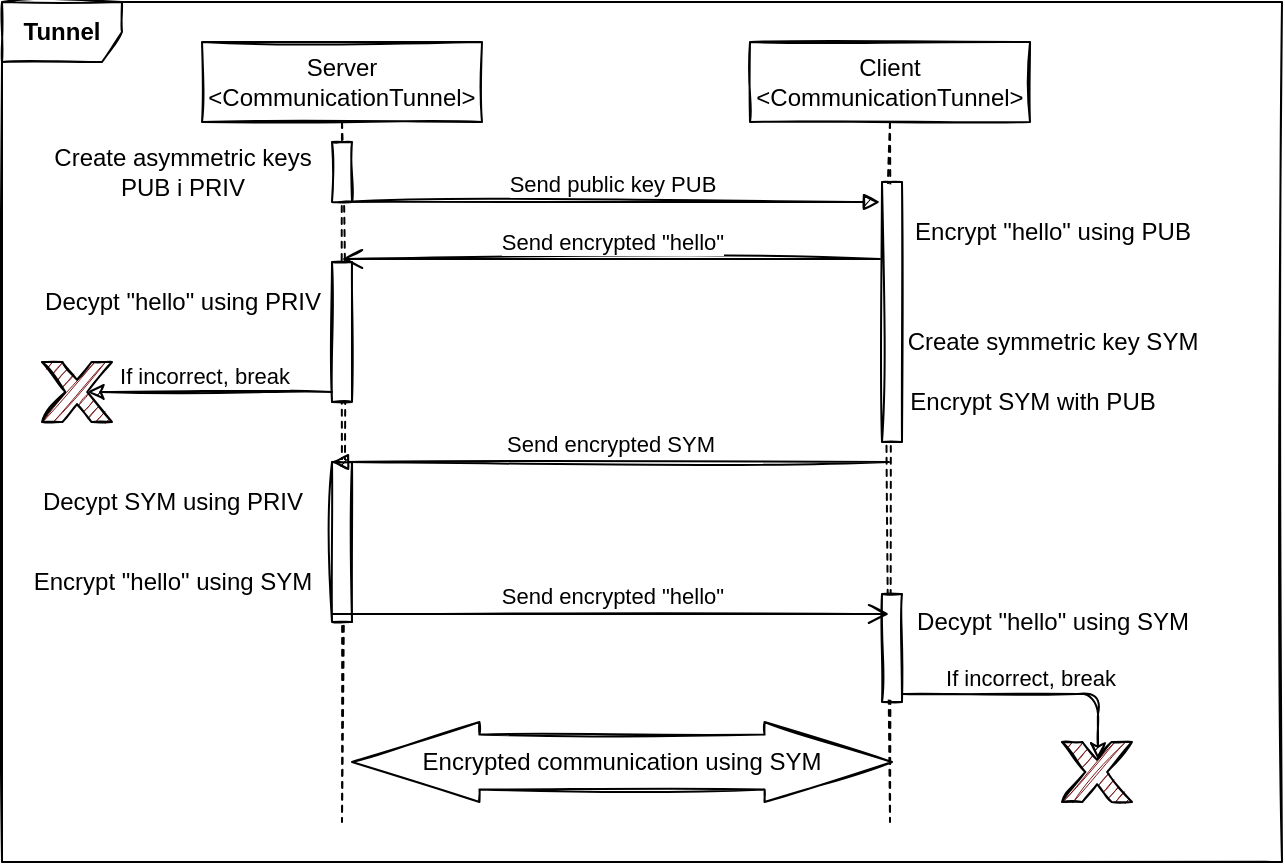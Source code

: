<mxfile>
    <diagram id="PN6B1Rz_rMgw5LY3mmQa" name="Diagram">
        <mxGraphModel dx="762" dy="676" grid="1" gridSize="10" guides="1" tooltips="1" connect="1" arrows="1" fold="1" page="1" pageScale="1" pageWidth="827" pageHeight="1169" background="none" math="0" shadow="0">
            <root>
                <mxCell id="0"/>
                <mxCell id="1" parent="0"/>
                <mxCell id="2" value="&lt;b&gt;Tunnel&lt;/b&gt;" style="shape=umlFrame;whiteSpace=wrap;html=1;shadow=0;glass=0;labelBackgroundColor=none;sketch=1;" parent="1" vertex="1">
                    <mxGeometry width="640" height="430" as="geometry"/>
                </mxCell>
                <mxCell id="3" value="Server&lt;br&gt;&amp;lt;CommunicationTunnel&amp;gt;" style="shape=umlLifeline;perimeter=lifelinePerimeter;whiteSpace=wrap;html=1;container=1;collapsible=0;recursiveResize=0;outlineConnect=0;size=40;sketch=1;" parent="1" vertex="1">
                    <mxGeometry x="100" y="20" width="140" height="390" as="geometry"/>
                </mxCell>
                <mxCell id="6" value="" style="html=1;points=[];perimeter=orthogonalPerimeter;align=right;sketch=1;" parent="3" vertex="1">
                    <mxGeometry x="65" y="50" width="10" height="30" as="geometry"/>
                </mxCell>
                <mxCell id="12" value="" style="html=1;points=[];perimeter=orthogonalPerimeter;align=right;sketch=1;" parent="3" vertex="1">
                    <mxGeometry x="65" y="110" width="10" height="70" as="geometry"/>
                </mxCell>
                <mxCell id="24" value="" style="html=1;points=[];perimeter=orthogonalPerimeter;align=right;sketch=1;" parent="3" vertex="1">
                    <mxGeometry x="65" y="210" width="10" height="80" as="geometry"/>
                </mxCell>
                <mxCell id="5" value="Client&lt;br&gt;&amp;lt;CommunicationTunnel&amp;gt;" style="shape=umlLifeline;perimeter=lifelinePerimeter;whiteSpace=wrap;html=1;container=1;collapsible=0;recursiveResize=0;outlineConnect=0;sketch=1;" parent="1" vertex="1">
                    <mxGeometry x="374" y="20" width="140" height="390" as="geometry"/>
                </mxCell>
                <mxCell id="36" value="" style="html=1;points=[];perimeter=orthogonalPerimeter;align=right;sketch=1;" parent="5" vertex="1">
                    <mxGeometry x="66" y="276" width="10" height="54" as="geometry"/>
                </mxCell>
                <mxCell id="42" value="" style="html=1;points=[];perimeter=orthogonalPerimeter;align=right;sketch=1;" parent="5" vertex="1">
                    <mxGeometry x="66" y="70" width="10" height="130" as="geometry"/>
                </mxCell>
                <mxCell id="7" value="Create asymmetric keys&lt;br&gt;PUB i PRIV" style="text;html=1;align=center;verticalAlign=middle;resizable=0;points=[];autosize=1;sketch=1;" parent="1" vertex="1">
                    <mxGeometry x="20" y="70" width="140" height="30" as="geometry"/>
                </mxCell>
                <mxCell id="9" value="Send public key PUB" style="html=1;verticalAlign=bottom;endArrow=block;entryX=0;entryY=0;sketch=1;" parent="1" source="3" edge="1">
                    <mxGeometry relative="1" as="geometry">
                        <mxPoint x="369" y="100" as="sourcePoint"/>
                        <mxPoint x="439" y="100" as="targetPoint"/>
                    </mxGeometry>
                </mxCell>
                <mxCell id="10" value="Send encrypted &quot;hello&quot;" style="html=1;verticalAlign=bottom;endArrow=open;endSize=8;exitX=0;exitY=0.95;sketch=1;" parent="1" target="3" edge="1">
                    <mxGeometry relative="1" as="geometry">
                        <mxPoint x="369" y="176" as="targetPoint"/>
                        <mxPoint x="439" y="128.5" as="sourcePoint"/>
                    </mxGeometry>
                </mxCell>
                <mxCell id="11" value="Encrypt &quot;hello&quot; using PUB" style="text;html=1;align=center;verticalAlign=middle;resizable=0;points=[];autosize=1;sketch=1;" parent="1" vertex="1">
                    <mxGeometry x="450" y="105" width="150" height="20" as="geometry"/>
                </mxCell>
                <mxCell id="13" value="Decypt &quot;hello&quot; using PRIV" style="text;html=1;align=center;verticalAlign=middle;resizable=0;points=[];autosize=1;sketch=1;" parent="1" vertex="1">
                    <mxGeometry x="15" y="140" width="150" height="20" as="geometry"/>
                </mxCell>
                <mxCell id="25" value="Send encrypted SYM" style="html=1;verticalAlign=bottom;endArrow=block;entryX=0;entryY=0;sketch=1;" parent="1" source="5" target="24" edge="1">
                    <mxGeometry relative="1" as="geometry">
                        <mxPoint x="95" y="190" as="sourcePoint"/>
                    </mxGeometry>
                </mxCell>
                <mxCell id="26" value="Send encrypted &quot;hello&quot;" style="html=1;verticalAlign=bottom;endArrow=open;endSize=8;exitX=0;exitY=0.95;sketch=1;" parent="1" source="24" target="5" edge="1">
                    <mxGeometry relative="1" as="geometry">
                        <mxPoint x="95" y="266" as="targetPoint"/>
                    </mxGeometry>
                </mxCell>
                <mxCell id="28" style="edgeStyle=orthogonalEdgeStyle;orthogonalLoop=1;jettySize=auto;html=1;entryX=0.65;entryY=0.5;entryDx=0;entryDy=0;entryPerimeter=0;sketch=1;" parent="1" source="12" target="46" edge="1">
                    <mxGeometry relative="1" as="geometry">
                        <Array as="points">
                            <mxPoint x="170" y="195"/>
                        </Array>
                        <mxPoint x="37.01" y="193.8" as="targetPoint"/>
                    </mxGeometry>
                </mxCell>
                <mxCell id="43" value="If incorrect, break" style="edgeLabel;html=1;align=center;verticalAlign=middle;resizable=0;points=[];sketch=1;" parent="28" vertex="1" connectable="0">
                    <mxGeometry x="0.401" y="1" relative="1" as="geometry">
                        <mxPoint x="21.2" y="-8.8" as="offset"/>
                    </mxGeometry>
                </mxCell>
                <mxCell id="31" value="Create symmetric key SYM" style="text;html=1;align=center;verticalAlign=middle;resizable=0;points=[];autosize=1;sketch=1;" parent="1" vertex="1">
                    <mxGeometry x="445" y="160" width="160" height="20" as="geometry"/>
                </mxCell>
                <mxCell id="32" value="Encrypt SYM with PUB" style="text;html=1;align=center;verticalAlign=middle;resizable=0;points=[];autosize=1;sketch=1;" parent="1" vertex="1">
                    <mxGeometry x="445" y="190" width="140" height="20" as="geometry"/>
                </mxCell>
                <mxCell id="33" value="Decypt SYM using PRIV" style="text;html=1;align=center;verticalAlign=middle;resizable=0;points=[];autosize=1;sketch=1;" parent="1" vertex="1">
                    <mxGeometry x="10" y="240" width="150" height="20" as="geometry"/>
                </mxCell>
                <mxCell id="34" value="Encrypt &quot;hello&quot; using SYM" style="text;html=1;align=center;verticalAlign=middle;resizable=0;points=[];autosize=1;sketch=1;" parent="1" vertex="1">
                    <mxGeometry x="10" y="280" width="150" height="20" as="geometry"/>
                </mxCell>
                <mxCell id="38" value="Decypt &quot;hello&quot; using SYM" style="text;html=1;align=center;verticalAlign=middle;resizable=0;points=[];autosize=1;sketch=1;" parent="1" vertex="1">
                    <mxGeometry x="450" y="300" width="150" height="20" as="geometry"/>
                </mxCell>
                <mxCell id="40" style="edgeStyle=orthogonalEdgeStyle;orthogonalLoop=1;jettySize=auto;html=1;entryX=0.5;entryY=0.29;entryDx=0;entryDy=0;entryPerimeter=0;sketch=1;" parent="1" source="36" target="48" edge="1">
                    <mxGeometry relative="1" as="geometry">
                        <mxPoint x="564.61" y="375.81" as="targetPoint"/>
                        <Array as="points">
                            <mxPoint x="548" y="346"/>
                            <mxPoint x="548" y="379"/>
                        </Array>
                    </mxGeometry>
                </mxCell>
                <mxCell id="44" value="If incorrect, break" style="edgeLabel;html=1;align=center;verticalAlign=middle;resizable=0;points=[];sketch=1;" parent="40" vertex="1" connectable="0">
                    <mxGeometry x="-0.242" y="4" relative="1" as="geometry">
                        <mxPoint x="14" y="-4" as="offset"/>
                    </mxGeometry>
                </mxCell>
                <mxCell id="41" value="Encrypted communication using SYM" style="shape=doubleArrow;whiteSpace=wrap;html=1;align=center;arrowWidth=0.685;arrowSize=0.236;sketch=1;" parent="1" vertex="1">
                    <mxGeometry x="175" y="360" width="270" height="40" as="geometry"/>
                </mxCell>
                <mxCell id="46" value="" style="verticalLabelPosition=bottom;verticalAlign=top;html=1;shape=mxgraph.basic.x;sketch=1;fillColor=#7D1919;" vertex="1" parent="1">
                    <mxGeometry x="20" y="180" width="35" height="30" as="geometry"/>
                </mxCell>
                <mxCell id="48" value="" style="verticalLabelPosition=bottom;verticalAlign=top;html=1;shape=mxgraph.basic.x;sketch=1;fillColor=#7D1919;" vertex="1" parent="1">
                    <mxGeometry x="530" y="370" width="35" height="30" as="geometry"/>
                </mxCell>
            </root>
        </mxGraphModel>
    </diagram>
</mxfile>

